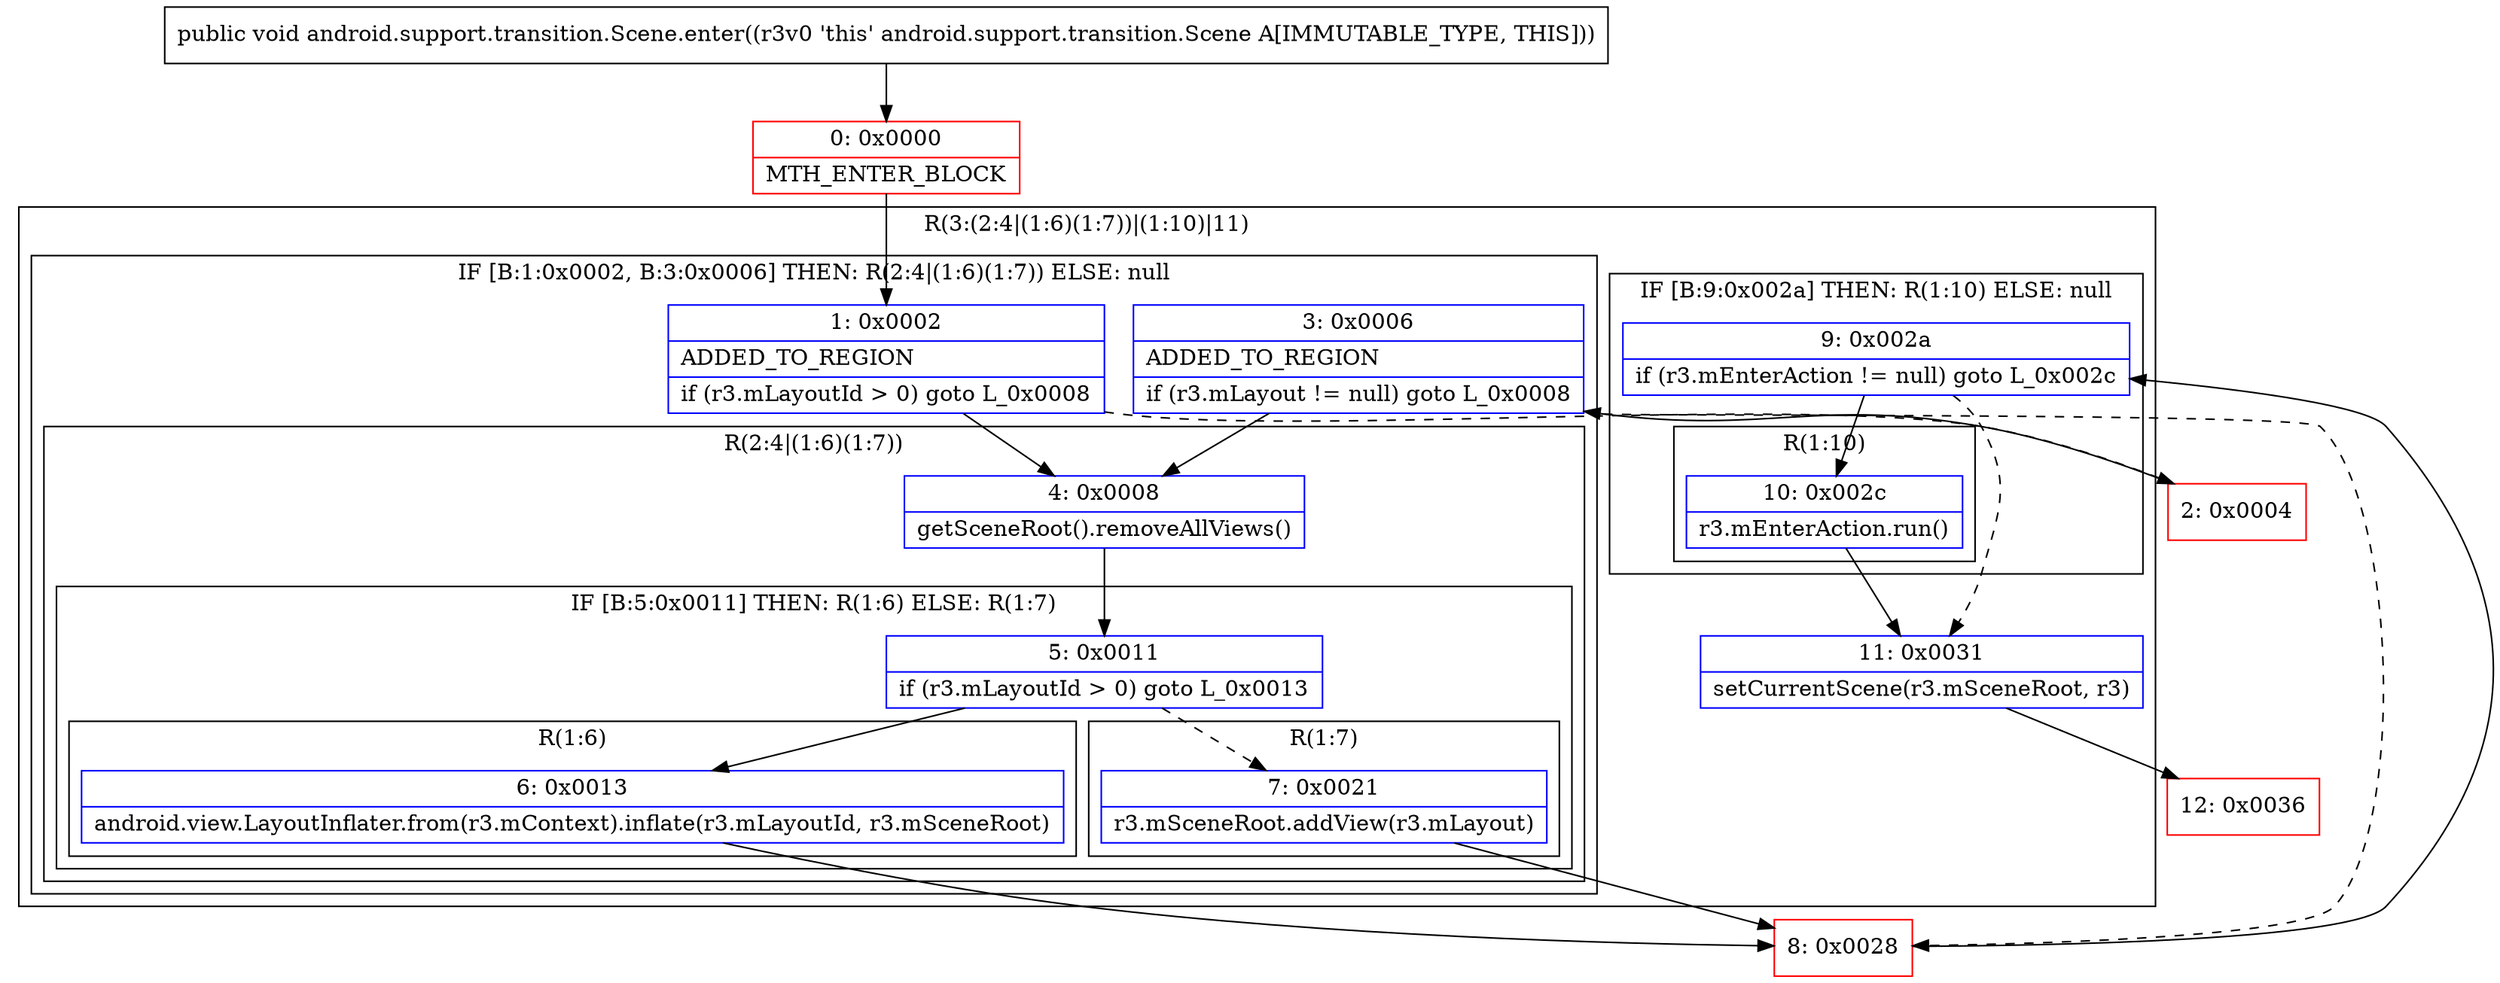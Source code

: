 digraph "CFG forandroid.support.transition.Scene.enter()V" {
subgraph cluster_Region_773933444 {
label = "R(3:(2:4|(1:6)(1:7))|(1:10)|11)";
node [shape=record,color=blue];
subgraph cluster_IfRegion_1346644403 {
label = "IF [B:1:0x0002, B:3:0x0006] THEN: R(2:4|(1:6)(1:7)) ELSE: null";
node [shape=record,color=blue];
Node_1 [shape=record,label="{1\:\ 0x0002|ADDED_TO_REGION\l|if (r3.mLayoutId \> 0) goto L_0x0008\l}"];
Node_3 [shape=record,label="{3\:\ 0x0006|ADDED_TO_REGION\l|if (r3.mLayout != null) goto L_0x0008\l}"];
subgraph cluster_Region_753109767 {
label = "R(2:4|(1:6)(1:7))";
node [shape=record,color=blue];
Node_4 [shape=record,label="{4\:\ 0x0008|getSceneRoot().removeAllViews()\l}"];
subgraph cluster_IfRegion_1137910011 {
label = "IF [B:5:0x0011] THEN: R(1:6) ELSE: R(1:7)";
node [shape=record,color=blue];
Node_5 [shape=record,label="{5\:\ 0x0011|if (r3.mLayoutId \> 0) goto L_0x0013\l}"];
subgraph cluster_Region_1729768556 {
label = "R(1:6)";
node [shape=record,color=blue];
Node_6 [shape=record,label="{6\:\ 0x0013|android.view.LayoutInflater.from(r3.mContext).inflate(r3.mLayoutId, r3.mSceneRoot)\l}"];
}
subgraph cluster_Region_375556237 {
label = "R(1:7)";
node [shape=record,color=blue];
Node_7 [shape=record,label="{7\:\ 0x0021|r3.mSceneRoot.addView(r3.mLayout)\l}"];
}
}
}
}
subgraph cluster_IfRegion_652841717 {
label = "IF [B:9:0x002a] THEN: R(1:10) ELSE: null";
node [shape=record,color=blue];
Node_9 [shape=record,label="{9\:\ 0x002a|if (r3.mEnterAction != null) goto L_0x002c\l}"];
subgraph cluster_Region_2095557163 {
label = "R(1:10)";
node [shape=record,color=blue];
Node_10 [shape=record,label="{10\:\ 0x002c|r3.mEnterAction.run()\l}"];
}
}
Node_11 [shape=record,label="{11\:\ 0x0031|setCurrentScene(r3.mSceneRoot, r3)\l}"];
}
Node_0 [shape=record,color=red,label="{0\:\ 0x0000|MTH_ENTER_BLOCK\l}"];
Node_2 [shape=record,color=red,label="{2\:\ 0x0004}"];
Node_8 [shape=record,color=red,label="{8\:\ 0x0028}"];
Node_12 [shape=record,color=red,label="{12\:\ 0x0036}"];
MethodNode[shape=record,label="{public void android.support.transition.Scene.enter((r3v0 'this' android.support.transition.Scene A[IMMUTABLE_TYPE, THIS])) }"];
MethodNode -> Node_0;
Node_1 -> Node_2[style=dashed];
Node_1 -> Node_4;
Node_3 -> Node_4;
Node_3 -> Node_8[style=dashed];
Node_4 -> Node_5;
Node_5 -> Node_6;
Node_5 -> Node_7[style=dashed];
Node_6 -> Node_8;
Node_7 -> Node_8;
Node_9 -> Node_10;
Node_9 -> Node_11[style=dashed];
Node_10 -> Node_11;
Node_11 -> Node_12;
Node_0 -> Node_1;
Node_2 -> Node_3;
Node_8 -> Node_9;
}

